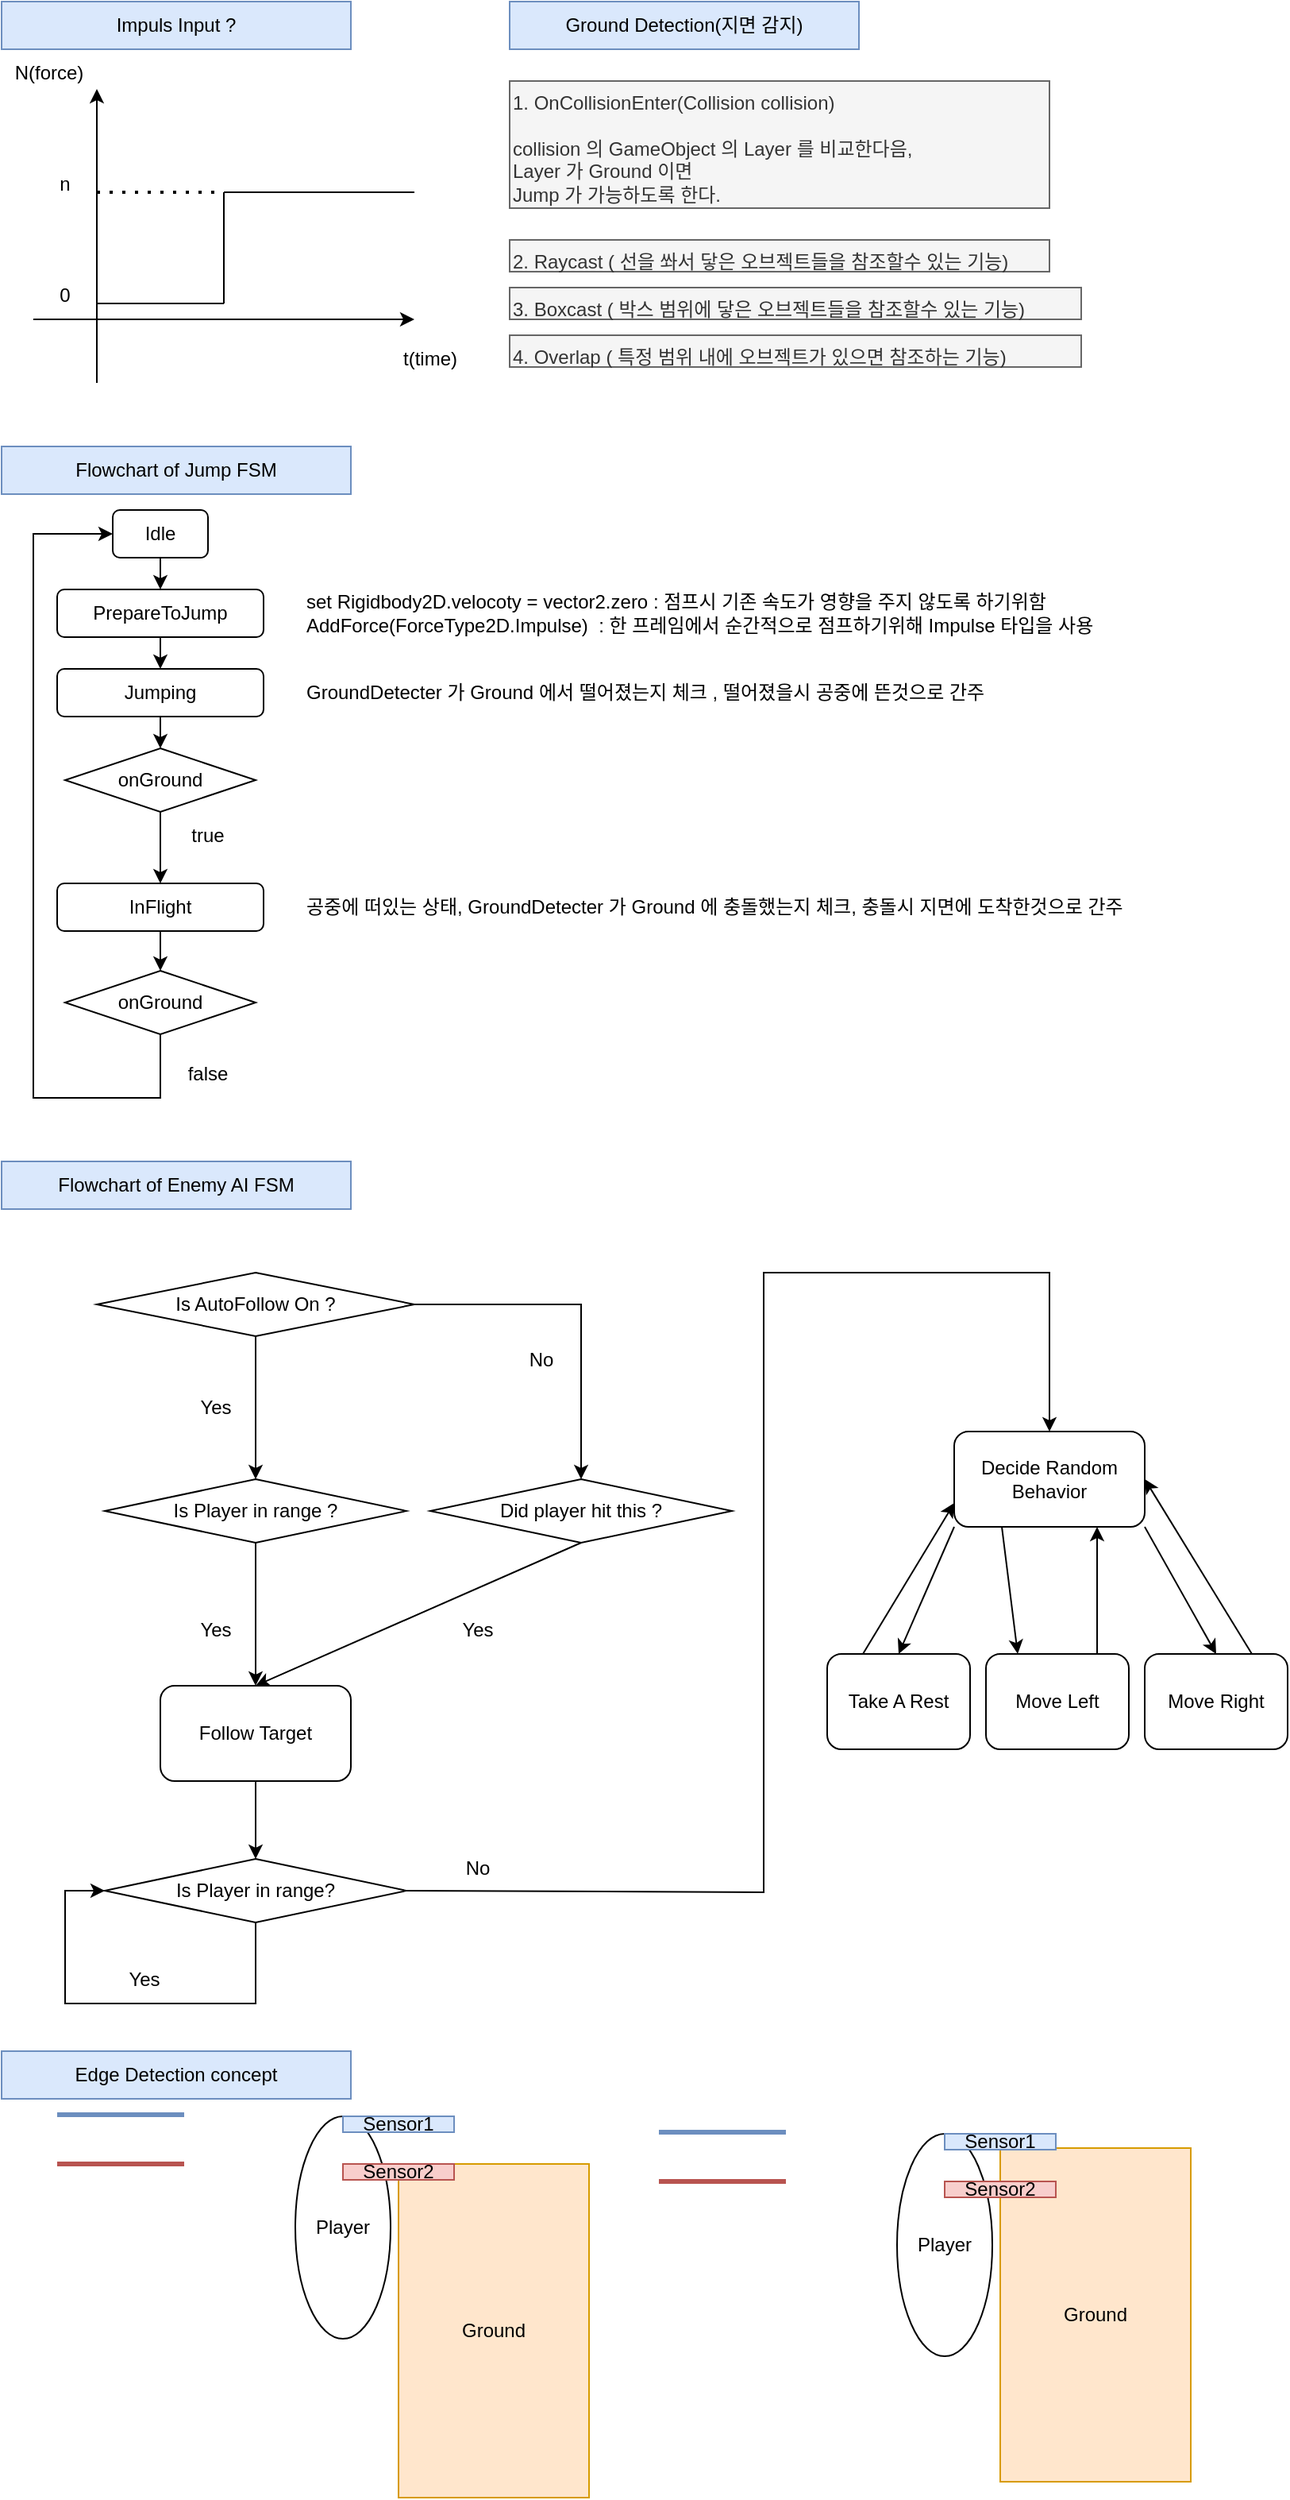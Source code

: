 <mxfile version="16.6.6" type="device"><diagram id="wQjHu4vyYs1USNd5s1AJ" name="Page-1"><mxGraphModel dx="920" dy="551" grid="1" gridSize="10" guides="1" tooltips="1" connect="1" arrows="1" fold="1" page="1" pageScale="1" pageWidth="827" pageHeight="1169" math="0" shadow="0"><root><mxCell id="0"/><mxCell id="1" parent="0"/><mxCell id="ewRqH9PuFAeKKGJxcFw_-1" value="Impuls Input ?" style="text;html=1;strokeColor=#6c8ebf;fillColor=#dae8fc;align=center;verticalAlign=middle;whiteSpace=wrap;rounded=0;" parent="1" vertex="1"><mxGeometry width="220" height="30" as="geometry"/></mxCell><mxCell id="ewRqH9PuFAeKKGJxcFw_-2" value="" style="endArrow=none;html=1;rounded=0;" parent="1" edge="1"><mxGeometry width="50" height="50" relative="1" as="geometry"><mxPoint x="140" y="120" as="sourcePoint"/><mxPoint x="260" y="120" as="targetPoint"/></mxGeometry></mxCell><mxCell id="ewRqH9PuFAeKKGJxcFw_-3" value="" style="endArrow=classic;html=1;rounded=0;" parent="1" edge="1"><mxGeometry width="50" height="50" relative="1" as="geometry"><mxPoint x="20" y="200" as="sourcePoint"/><mxPoint x="260" y="200" as="targetPoint"/></mxGeometry></mxCell><mxCell id="ewRqH9PuFAeKKGJxcFw_-4" value="" style="endArrow=classic;html=1;rounded=0;" parent="1" edge="1"><mxGeometry width="50" height="50" relative="1" as="geometry"><mxPoint x="60" y="240" as="sourcePoint"/><mxPoint x="60" y="55" as="targetPoint"/></mxGeometry></mxCell><mxCell id="ewRqH9PuFAeKKGJxcFw_-6" value="t(time)" style="text;html=1;strokeColor=none;fillColor=none;align=center;verticalAlign=middle;whiteSpace=wrap;rounded=0;" parent="1" vertex="1"><mxGeometry x="240" y="210" width="60" height="30" as="geometry"/></mxCell><mxCell id="ewRqH9PuFAeKKGJxcFw_-7" value="N(force)" style="text;html=1;strokeColor=none;fillColor=none;align=center;verticalAlign=middle;whiteSpace=wrap;rounded=0;" parent="1" vertex="1"><mxGeometry y="30" width="60" height="30" as="geometry"/></mxCell><mxCell id="ewRqH9PuFAeKKGJxcFw_-8" value="" style="endArrow=none;html=1;rounded=0;" parent="1" edge="1"><mxGeometry width="50" height="50" relative="1" as="geometry"><mxPoint x="60" y="190" as="sourcePoint"/><mxPoint x="140" y="190" as="targetPoint"/></mxGeometry></mxCell><mxCell id="ewRqH9PuFAeKKGJxcFw_-9" value="" style="endArrow=none;html=1;rounded=0;" parent="1" edge="1"><mxGeometry width="50" height="50" relative="1" as="geometry"><mxPoint x="140" y="120" as="sourcePoint"/><mxPoint x="140" y="190" as="targetPoint"/></mxGeometry></mxCell><mxCell id="ewRqH9PuFAeKKGJxcFw_-10" value="0" style="text;html=1;strokeColor=none;fillColor=none;align=center;verticalAlign=middle;whiteSpace=wrap;rounded=0;" parent="1" vertex="1"><mxGeometry x="10" y="170" width="60" height="30" as="geometry"/></mxCell><mxCell id="ewRqH9PuFAeKKGJxcFw_-11" value="n" style="text;html=1;strokeColor=none;fillColor=none;align=center;verticalAlign=middle;whiteSpace=wrap;rounded=0;" parent="1" vertex="1"><mxGeometry x="10" y="100" width="60" height="30" as="geometry"/></mxCell><mxCell id="ewRqH9PuFAeKKGJxcFw_-12" value="" style="endArrow=none;dashed=1;html=1;dashPattern=1 3;strokeWidth=2;rounded=0;" parent="1" edge="1"><mxGeometry width="50" height="50" relative="1" as="geometry"><mxPoint x="60" y="120" as="sourcePoint"/><mxPoint x="140" y="120" as="targetPoint"/></mxGeometry></mxCell><mxCell id="ewRqH9PuFAeKKGJxcFw_-13" value="Ground Detection(지면 감지)" style="text;html=1;strokeColor=#6c8ebf;fillColor=#dae8fc;align=center;verticalAlign=middle;whiteSpace=wrap;rounded=0;" parent="1" vertex="1"><mxGeometry x="320" width="220" height="30" as="geometry"/></mxCell><mxCell id="ewRqH9PuFAeKKGJxcFw_-14" value="1. OnCollisionEnter(Collision collision)&lt;br&gt;&lt;br&gt;collision 의 GameObject 의 Layer 를 비교한다음,&amp;nbsp;&lt;br&gt;Layer 가 Ground 이면&amp;nbsp;&lt;br&gt;Jump 가 가능하도록 한다.&lt;br&gt;" style="text;html=1;strokeColor=#666666;fillColor=#f5f5f5;align=left;verticalAlign=top;whiteSpace=wrap;rounded=0;fontColor=#333333;" parent="1" vertex="1"><mxGeometry x="320" y="50" width="340" height="80" as="geometry"/></mxCell><mxCell id="ewRqH9PuFAeKKGJxcFw_-15" value="2. Raycast ( 선을 쏴서 닿은 오브젝트들을 참조할수 있는 기능)" style="text;html=1;strokeColor=#666666;fillColor=#f5f5f5;align=left;verticalAlign=top;whiteSpace=wrap;rounded=0;fontColor=#333333;" parent="1" vertex="1"><mxGeometry x="320" y="150" width="340" height="20" as="geometry"/></mxCell><mxCell id="ewRqH9PuFAeKKGJxcFw_-16" value="3. Boxcast ( 박스 범위에 닿은 오브젝트들을 참조할수 있는 기능)" style="text;html=1;strokeColor=#666666;fillColor=#f5f5f5;align=left;verticalAlign=top;whiteSpace=wrap;rounded=0;fontColor=#333333;" parent="1" vertex="1"><mxGeometry x="320" y="180" width="360" height="20" as="geometry"/></mxCell><mxCell id="ewRqH9PuFAeKKGJxcFw_-17" value="4. Overlap ( 특정 범위 내에 오브젝트가 있으면 참조하는 기능)" style="text;html=1;strokeColor=#666666;fillColor=#f5f5f5;align=left;verticalAlign=top;whiteSpace=wrap;rounded=0;fontColor=#333333;" parent="1" vertex="1"><mxGeometry x="320" y="210" width="360" height="20" as="geometry"/></mxCell><mxCell id="9q5KllIXtuVaGeV35n1x-1" value="Flowchart of Jump FSM" style="text;html=1;strokeColor=#6c8ebf;fillColor=#dae8fc;align=center;verticalAlign=middle;whiteSpace=wrap;rounded=0;" parent="1" vertex="1"><mxGeometry y="280" width="220" height="30" as="geometry"/></mxCell><mxCell id="9q5KllIXtuVaGeV35n1x-2" value="Idle" style="rounded=1;whiteSpace=wrap;html=1;" parent="1" vertex="1"><mxGeometry x="70" y="320" width="60" height="30" as="geometry"/></mxCell><mxCell id="9q5KllIXtuVaGeV35n1x-3" value="PrepareToJump" style="rounded=1;whiteSpace=wrap;html=1;" parent="1" vertex="1"><mxGeometry x="35" y="370" width="130" height="30" as="geometry"/></mxCell><mxCell id="9q5KllIXtuVaGeV35n1x-4" value="Jumping" style="rounded=1;whiteSpace=wrap;html=1;" parent="1" vertex="1"><mxGeometry x="35" y="420" width="130" height="30" as="geometry"/></mxCell><mxCell id="9q5KllIXtuVaGeV35n1x-5" value="InFlight" style="rounded=1;whiteSpace=wrap;html=1;" parent="1" vertex="1"><mxGeometry x="35" y="555" width="130" height="30" as="geometry"/></mxCell><mxCell id="9q5KllIXtuVaGeV35n1x-6" value="set Rigidbody2D.velocoty = vector2.zero : 점프시 기존 속도가 영향을 주지 않도록 하기위함&lt;br&gt;AddForce(ForceType2D.Impulse)&amp;nbsp; : 한 프레임에서 순간적으로 점프하기위해 Impulse 타입을 사용" style="text;html=1;strokeColor=none;fillColor=none;align=left;verticalAlign=middle;whiteSpace=wrap;rounded=0;" parent="1" vertex="1"><mxGeometry x="190" y="370" width="555" height="30" as="geometry"/></mxCell><mxCell id="9q5KllIXtuVaGeV35n1x-7" value="GroundDetecter 가 Ground 에서 떨어졌는지 체크 , 떨어졌을시 공중에 뜬것으로 간주" style="text;html=1;strokeColor=none;fillColor=none;align=left;verticalAlign=middle;whiteSpace=wrap;rounded=0;" parent="1" vertex="1"><mxGeometry x="190" y="420" width="555" height="30" as="geometry"/></mxCell><mxCell id="9q5KllIXtuVaGeV35n1x-8" value="공중에 떠있는 상태, GroundDetecter 가 Ground 에 충돌했는지 체크, 충돌시 지면에 도착한것으로 간주" style="text;html=1;strokeColor=none;fillColor=none;align=left;verticalAlign=middle;whiteSpace=wrap;rounded=0;" parent="1" vertex="1"><mxGeometry x="190" y="555" width="555" height="30" as="geometry"/></mxCell><mxCell id="9q5KllIXtuVaGeV35n1x-9" value="" style="endArrow=classic;html=1;rounded=0;exitX=0.5;exitY=1;exitDx=0;exitDy=0;" parent="1" source="9q5KllIXtuVaGeV35n1x-2" target="9q5KllIXtuVaGeV35n1x-3" edge="1"><mxGeometry width="50" height="50" relative="1" as="geometry"><mxPoint x="330" y="510" as="sourcePoint"/><mxPoint x="380" y="460" as="targetPoint"/></mxGeometry></mxCell><mxCell id="9q5KllIXtuVaGeV35n1x-10" value="" style="endArrow=classic;html=1;rounded=0;exitX=0.5;exitY=1;exitDx=0;exitDy=0;entryX=0.5;entryY=0;entryDx=0;entryDy=0;" parent="1" source="9q5KllIXtuVaGeV35n1x-3" target="9q5KllIXtuVaGeV35n1x-4" edge="1"><mxGeometry width="50" height="50" relative="1" as="geometry"><mxPoint x="330" y="510" as="sourcePoint"/><mxPoint x="380" y="460" as="targetPoint"/></mxGeometry></mxCell><mxCell id="9q5KllIXtuVaGeV35n1x-11" value="onGround" style="rhombus;whiteSpace=wrap;html=1;" parent="1" vertex="1"><mxGeometry x="40" y="470" width="120" height="40" as="geometry"/></mxCell><mxCell id="9q5KllIXtuVaGeV35n1x-12" value="" style="endArrow=classic;html=1;rounded=0;exitX=0.5;exitY=1;exitDx=0;exitDy=0;entryX=0.5;entryY=0;entryDx=0;entryDy=0;" parent="1" source="9q5KllIXtuVaGeV35n1x-4" target="9q5KllIXtuVaGeV35n1x-11" edge="1"><mxGeometry width="50" height="50" relative="1" as="geometry"><mxPoint x="330" y="510" as="sourcePoint"/><mxPoint x="380" y="460" as="targetPoint"/></mxGeometry></mxCell><mxCell id="9q5KllIXtuVaGeV35n1x-13" value="" style="endArrow=classic;html=1;rounded=0;exitX=0.5;exitY=1;exitDx=0;exitDy=0;" parent="1" source="9q5KllIXtuVaGeV35n1x-11" target="9q5KllIXtuVaGeV35n1x-5" edge="1"><mxGeometry width="50" height="50" relative="1" as="geometry"><mxPoint x="330" y="510" as="sourcePoint"/><mxPoint x="380" y="460" as="targetPoint"/></mxGeometry></mxCell><mxCell id="9q5KllIXtuVaGeV35n1x-14" value="true" style="text;html=1;strokeColor=none;fillColor=none;align=center;verticalAlign=middle;whiteSpace=wrap;rounded=0;" parent="1" vertex="1"><mxGeometry x="100" y="510" width="60" height="30" as="geometry"/></mxCell><mxCell id="9q5KllIXtuVaGeV35n1x-15" value="onGround" style="rhombus;whiteSpace=wrap;html=1;" parent="1" vertex="1"><mxGeometry x="40" y="610" width="120" height="40" as="geometry"/></mxCell><mxCell id="9q5KllIXtuVaGeV35n1x-16" value="" style="endArrow=classic;html=1;rounded=0;exitX=0.5;exitY=1;exitDx=0;exitDy=0;" parent="1" source="9q5KllIXtuVaGeV35n1x-5" target="9q5KllIXtuVaGeV35n1x-15" edge="1"><mxGeometry width="50" height="50" relative="1" as="geometry"><mxPoint x="330" y="510" as="sourcePoint"/><mxPoint x="380" y="460" as="targetPoint"/></mxGeometry></mxCell><mxCell id="9q5KllIXtuVaGeV35n1x-17" value="false" style="text;html=1;strokeColor=none;fillColor=none;align=center;verticalAlign=middle;whiteSpace=wrap;rounded=0;" parent="1" vertex="1"><mxGeometry x="100" y="660" width="60" height="30" as="geometry"/></mxCell><mxCell id="9q5KllIXtuVaGeV35n1x-18" value="" style="endArrow=classic;html=1;rounded=0;exitX=0.5;exitY=1;exitDx=0;exitDy=0;entryX=0;entryY=0.5;entryDx=0;entryDy=0;" parent="1" source="9q5KllIXtuVaGeV35n1x-15" target="9q5KllIXtuVaGeV35n1x-2" edge="1"><mxGeometry width="50" height="50" relative="1" as="geometry"><mxPoint x="330" y="510" as="sourcePoint"/><mxPoint x="380" y="460" as="targetPoint"/><Array as="points"><mxPoint x="100" y="690"/><mxPoint x="20" y="690"/><mxPoint x="20" y="335"/></Array></mxGeometry></mxCell><mxCell id="rWqZfMDHqq8Dqo8j2jeD-1" value="Flowchart of Enemy AI FSM" style="text;html=1;strokeColor=#6c8ebf;fillColor=#dae8fc;align=center;verticalAlign=middle;whiteSpace=wrap;rounded=0;" parent="1" vertex="1"><mxGeometry y="730" width="220" height="30" as="geometry"/></mxCell><mxCell id="rWqZfMDHqq8Dqo8j2jeD-2" value="Take A Rest" style="rounded=1;whiteSpace=wrap;html=1;" parent="1" vertex="1"><mxGeometry x="520" y="1040" width="90" height="60" as="geometry"/></mxCell><mxCell id="rWqZfMDHqq8Dqo8j2jeD-3" value="Move Left" style="rounded=1;whiteSpace=wrap;html=1;" parent="1" vertex="1"><mxGeometry x="620" y="1040" width="90" height="60" as="geometry"/></mxCell><mxCell id="rWqZfMDHqq8Dqo8j2jeD-4" value="Move Right" style="rounded=1;whiteSpace=wrap;html=1;" parent="1" vertex="1"><mxGeometry x="720" y="1040" width="90" height="60" as="geometry"/></mxCell><mxCell id="rWqZfMDHqq8Dqo8j2jeD-5" value="Follow Target" style="rounded=1;whiteSpace=wrap;html=1;" parent="1" vertex="1"><mxGeometry x="100" y="1060" width="120" height="60" as="geometry"/></mxCell><mxCell id="rWqZfMDHqq8Dqo8j2jeD-6" value="Decide Random Behavior" style="rounded=1;whiteSpace=wrap;html=1;" parent="1" vertex="1"><mxGeometry x="600" y="900" width="120" height="60" as="geometry"/></mxCell><mxCell id="rWqZfMDHqq8Dqo8j2jeD-7" value="" style="endArrow=classic;html=1;rounded=0;exitX=0;exitY=1;exitDx=0;exitDy=0;entryX=0.5;entryY=0;entryDx=0;entryDy=0;" parent="1" source="rWqZfMDHqq8Dqo8j2jeD-6" target="rWqZfMDHqq8Dqo8j2jeD-2" edge="1"><mxGeometry width="50" height="50" relative="1" as="geometry"><mxPoint x="770" y="1080" as="sourcePoint"/><mxPoint x="820" y="1030" as="targetPoint"/></mxGeometry></mxCell><mxCell id="rWqZfMDHqq8Dqo8j2jeD-8" value="" style="endArrow=classic;html=1;rounded=0;exitX=0.25;exitY=1;exitDx=0;exitDy=0;" parent="1" source="rWqZfMDHqq8Dqo8j2jeD-6" edge="1"><mxGeometry width="50" height="50" relative="1" as="geometry"><mxPoint x="640" y="990" as="sourcePoint"/><mxPoint x="640" y="1040" as="targetPoint"/></mxGeometry></mxCell><mxCell id="rWqZfMDHqq8Dqo8j2jeD-9" value="" style="endArrow=classic;html=1;rounded=0;entryX=0.5;entryY=0;entryDx=0;entryDy=0;exitX=1;exitY=1;exitDx=0;exitDy=0;" parent="1" source="rWqZfMDHqq8Dqo8j2jeD-6" target="rWqZfMDHqq8Dqo8j2jeD-4" edge="1"><mxGeometry width="50" height="50" relative="1" as="geometry"><mxPoint x="670" y="970" as="sourcePoint"/><mxPoint x="670" y="1050" as="targetPoint"/></mxGeometry></mxCell><mxCell id="rWqZfMDHqq8Dqo8j2jeD-14" value="" style="endArrow=classic;html=1;rounded=0;entryX=0.75;entryY=1;entryDx=0;entryDy=0;" parent="1" target="rWqZfMDHqq8Dqo8j2jeD-6" edge="1"><mxGeometry width="50" height="50" relative="1" as="geometry"><mxPoint x="690" y="1040" as="sourcePoint"/><mxPoint x="690" y="1010" as="targetPoint"/></mxGeometry></mxCell><mxCell id="rWqZfMDHqq8Dqo8j2jeD-15" value="" style="endArrow=classic;html=1;rounded=0;exitX=0.25;exitY=0;exitDx=0;exitDy=0;entryX=0;entryY=0.75;entryDx=0;entryDy=0;" parent="1" source="rWqZfMDHqq8Dqo8j2jeD-2" target="rWqZfMDHqq8Dqo8j2jeD-6" edge="1"><mxGeometry width="50" height="50" relative="1" as="geometry"><mxPoint x="670" y="970" as="sourcePoint"/><mxPoint x="510" y="1050" as="targetPoint"/></mxGeometry></mxCell><mxCell id="rWqZfMDHqq8Dqo8j2jeD-17" value="" style="endArrow=classic;html=1;rounded=0;entryX=1;entryY=0.5;entryDx=0;entryDy=0;exitX=0.75;exitY=0;exitDx=0;exitDy=0;" parent="1" source="rWqZfMDHqq8Dqo8j2jeD-4" target="rWqZfMDHqq8Dqo8j2jeD-6" edge="1"><mxGeometry width="50" height="50" relative="1" as="geometry"><mxPoint x="730.0" y="970" as="sourcePoint"/><mxPoint x="830" y="1050" as="targetPoint"/></mxGeometry></mxCell><mxCell id="rWqZfMDHqq8Dqo8j2jeD-18" value="Is Player in range ?" style="rhombus;whiteSpace=wrap;html=1;" parent="1" vertex="1"><mxGeometry x="65" y="930" width="190" height="40" as="geometry"/></mxCell><mxCell id="rWqZfMDHqq8Dqo8j2jeD-19" value="Is AutoFollow On ?" style="rhombus;whiteSpace=wrap;html=1;" parent="1" vertex="1"><mxGeometry x="60" y="800" width="200" height="40" as="geometry"/></mxCell><mxCell id="rWqZfMDHqq8Dqo8j2jeD-20" style="edgeStyle=orthogonalEdgeStyle;rounded=0;orthogonalLoop=1;jettySize=auto;html=1;exitX=0.5;exitY=1;exitDx=0;exitDy=0;" parent="1" source="rWqZfMDHqq8Dqo8j2jeD-18" target="rWqZfMDHqq8Dqo8j2jeD-18" edge="1"><mxGeometry relative="1" as="geometry"/></mxCell><mxCell id="rWqZfMDHqq8Dqo8j2jeD-21" value="" style="endArrow=classic;html=1;rounded=0;exitX=0.5;exitY=1;exitDx=0;exitDy=0;" parent="1" source="rWqZfMDHqq8Dqo8j2jeD-19" target="rWqZfMDHqq8Dqo8j2jeD-18" edge="1"><mxGeometry width="50" height="50" relative="1" as="geometry"><mxPoint x="480" y="900" as="sourcePoint"/><mxPoint x="480" y="980" as="targetPoint"/></mxGeometry></mxCell><mxCell id="rWqZfMDHqq8Dqo8j2jeD-22" value="" style="endArrow=classic;html=1;rounded=0;exitX=0.5;exitY=1;exitDx=0;exitDy=0;" parent="1" source="rWqZfMDHqq8Dqo8j2jeD-18" target="rWqZfMDHqq8Dqo8j2jeD-5" edge="1"><mxGeometry width="50" height="50" relative="1" as="geometry"><mxPoint x="170" y="850" as="sourcePoint"/><mxPoint x="170" y="940" as="targetPoint"/></mxGeometry></mxCell><mxCell id="rWqZfMDHqq8Dqo8j2jeD-24" value="Yes" style="text;html=1;strokeColor=none;fillColor=none;align=center;verticalAlign=middle;whiteSpace=wrap;rounded=0;" parent="1" vertex="1"><mxGeometry x="105" y="870" width="60" height="30" as="geometry"/></mxCell><mxCell id="rWqZfMDHqq8Dqo8j2jeD-25" value="Yes" style="text;html=1;strokeColor=none;fillColor=none;align=center;verticalAlign=middle;whiteSpace=wrap;rounded=0;" parent="1" vertex="1"><mxGeometry x="105" y="1010" width="60" height="30" as="geometry"/></mxCell><mxCell id="rWqZfMDHqq8Dqo8j2jeD-26" value="" style="endArrow=classic;html=1;rounded=0;exitX=1;exitY=0.5;exitDx=0;exitDy=0;entryX=0.5;entryY=0;entryDx=0;entryDy=0;" parent="1" source="rWqZfMDHqq8Dqo8j2jeD-19" target="rWqZfMDHqq8Dqo8j2jeD-27" edge="1"><mxGeometry width="50" height="50" relative="1" as="geometry"><mxPoint x="170" y="850" as="sourcePoint"/><mxPoint x="320" y="890" as="targetPoint"/><Array as="points"><mxPoint x="365" y="820"/></Array></mxGeometry></mxCell><mxCell id="rWqZfMDHqq8Dqo8j2jeD-27" value="Did player hit this ?" style="rhombus;whiteSpace=wrap;html=1;" parent="1" vertex="1"><mxGeometry x="270" y="930" width="190" height="40" as="geometry"/></mxCell><mxCell id="rWqZfMDHqq8Dqo8j2jeD-28" value="" style="endArrow=classic;html=1;rounded=0;exitX=0.5;exitY=1;exitDx=0;exitDy=0;entryX=0.5;entryY=0;entryDx=0;entryDy=0;" parent="1" source="rWqZfMDHqq8Dqo8j2jeD-27" target="rWqZfMDHqq8Dqo8j2jeD-5" edge="1"><mxGeometry width="50" height="50" relative="1" as="geometry"><mxPoint x="170" y="980" as="sourcePoint"/><mxPoint x="170" y="1070" as="targetPoint"/></mxGeometry></mxCell><mxCell id="rWqZfMDHqq8Dqo8j2jeD-29" value="Yes" style="text;html=1;strokeColor=none;fillColor=none;align=center;verticalAlign=middle;whiteSpace=wrap;rounded=0;" parent="1" vertex="1"><mxGeometry x="270" y="1010" width="60" height="30" as="geometry"/></mxCell><mxCell id="rWqZfMDHqq8Dqo8j2jeD-30" value="Is Player in range?" style="rhombus;whiteSpace=wrap;html=1;" parent="1" vertex="1"><mxGeometry x="65" y="1169" width="190" height="40" as="geometry"/></mxCell><mxCell id="rWqZfMDHqq8Dqo8j2jeD-31" value="" style="endArrow=classic;html=1;rounded=0;exitX=0.5;exitY=1;exitDx=0;exitDy=0;entryX=0.5;entryY=0;entryDx=0;entryDy=0;" parent="1" source="rWqZfMDHqq8Dqo8j2jeD-5" target="rWqZfMDHqq8Dqo8j2jeD-30" edge="1"><mxGeometry width="50" height="50" relative="1" as="geometry"><mxPoint x="375.0" y="980" as="sourcePoint"/><mxPoint x="170" y="1070" as="targetPoint"/></mxGeometry></mxCell><mxCell id="rWqZfMDHqq8Dqo8j2jeD-32" value="" style="endArrow=classic;html=1;rounded=0;exitX=1;exitY=0.5;exitDx=0;exitDy=0;entryX=0.5;entryY=0;entryDx=0;entryDy=0;" parent="1" source="rWqZfMDHqq8Dqo8j2jeD-30" target="rWqZfMDHqq8Dqo8j2jeD-6" edge="1"><mxGeometry width="50" height="50" relative="1" as="geometry"><mxPoint x="375.0" y="980" as="sourcePoint"/><mxPoint x="170" y="1070" as="targetPoint"/><Array as="points"><mxPoint x="480" y="1190"/><mxPoint x="480" y="800"/><mxPoint x="660" y="800"/></Array></mxGeometry></mxCell><mxCell id="rWqZfMDHqq8Dqo8j2jeD-33" value="No" style="text;html=1;strokeColor=none;fillColor=none;align=center;verticalAlign=middle;whiteSpace=wrap;rounded=0;" parent="1" vertex="1"><mxGeometry x="310" y="840" width="60" height="30" as="geometry"/></mxCell><mxCell id="rWqZfMDHqq8Dqo8j2jeD-34" value="No" style="text;html=1;strokeColor=none;fillColor=none;align=center;verticalAlign=middle;whiteSpace=wrap;rounded=0;" parent="1" vertex="1"><mxGeometry x="270" y="1160" width="60" height="30" as="geometry"/></mxCell><mxCell id="rWqZfMDHqq8Dqo8j2jeD-35" style="edgeStyle=orthogonalEdgeStyle;rounded=0;orthogonalLoop=1;jettySize=auto;html=1;exitX=0.5;exitY=1;exitDx=0;exitDy=0;entryX=0;entryY=0.5;entryDx=0;entryDy=0;" parent="1" source="rWqZfMDHqq8Dqo8j2jeD-30" target="rWqZfMDHqq8Dqo8j2jeD-30" edge="1"><mxGeometry relative="1" as="geometry"><Array as="points"><mxPoint x="160" y="1260"/><mxPoint x="40" y="1260"/><mxPoint x="40" y="1189"/></Array></mxGeometry></mxCell><mxCell id="rWqZfMDHqq8Dqo8j2jeD-36" value="Yes" style="text;html=1;strokeColor=none;fillColor=none;align=center;verticalAlign=middle;whiteSpace=wrap;rounded=0;" parent="1" vertex="1"><mxGeometry x="60" y="1230" width="60" height="30" as="geometry"/></mxCell><mxCell id="55DCitE1tNqbse4wcsB0-2" value="Player" style="ellipse;whiteSpace=wrap;html=1;" parent="1" vertex="1"><mxGeometry x="185" y="1331" width="60" height="140" as="geometry"/></mxCell><mxCell id="55DCitE1tNqbse4wcsB0-3" value="Ground" style="rounded=0;whiteSpace=wrap;html=1;fillColor=#ffe6cc;strokeColor=#d79b00;" parent="1" vertex="1"><mxGeometry x="250" y="1361" width="120" height="210" as="geometry"/></mxCell><mxCell id="55DCitE1tNqbse4wcsB0-4" value="Sensor1" style="rounded=0;whiteSpace=wrap;html=1;fillColor=#dae8fc;strokeColor=#6c8ebf;" parent="1" vertex="1"><mxGeometry x="215" y="1331" width="70" height="10" as="geometry"/></mxCell><mxCell id="55DCitE1tNqbse4wcsB0-5" value="Sensor2" style="rounded=0;whiteSpace=wrap;html=1;fillColor=#f8cecc;strokeColor=#b85450;" parent="1" vertex="1"><mxGeometry x="215" y="1361" width="70" height="10" as="geometry"/></mxCell><mxCell id="55DCitE1tNqbse4wcsB0-6" value="" style="endArrow=none;html=1;rounded=0;fillColor=#f8cecc;strokeColor=#b85450;strokeWidth=3;" parent="1" edge="1"><mxGeometry width="50" height="50" relative="1" as="geometry"><mxPoint x="115" y="1361" as="sourcePoint"/><mxPoint x="35" y="1361" as="targetPoint"/></mxGeometry></mxCell><mxCell id="55DCitE1tNqbse4wcsB0-7" value="" style="endArrow=none;html=1;rounded=0;fillColor=#dae8fc;strokeColor=#6c8ebf;strokeWidth=3;" parent="1" edge="1"><mxGeometry width="50" height="50" relative="1" as="geometry"><mxPoint x="115" y="1330" as="sourcePoint"/><mxPoint x="35" y="1330" as="targetPoint"/></mxGeometry></mxCell><mxCell id="55DCitE1tNqbse4wcsB0-9" value="Edge Detection concept" style="text;html=1;strokeColor=#6c8ebf;fillColor=#dae8fc;align=center;verticalAlign=middle;whiteSpace=wrap;rounded=0;" parent="1" vertex="1"><mxGeometry y="1290" width="220" height="30" as="geometry"/></mxCell><mxCell id="kJHKgXIDhmjY4T1b6799-1" value="Player" style="ellipse;whiteSpace=wrap;html=1;" vertex="1" parent="1"><mxGeometry x="564" y="1342" width="60" height="140" as="geometry"/></mxCell><mxCell id="kJHKgXIDhmjY4T1b6799-2" value="Ground" style="rounded=0;whiteSpace=wrap;html=1;fillColor=#ffe6cc;strokeColor=#d79b00;" vertex="1" parent="1"><mxGeometry x="629" y="1351" width="120" height="210" as="geometry"/></mxCell><mxCell id="kJHKgXIDhmjY4T1b6799-3" value="Sensor1" style="rounded=0;whiteSpace=wrap;html=1;fillColor=#dae8fc;strokeColor=#6c8ebf;" vertex="1" parent="1"><mxGeometry x="594" y="1342" width="70" height="10" as="geometry"/></mxCell><mxCell id="kJHKgXIDhmjY4T1b6799-4" value="Sensor2" style="rounded=0;whiteSpace=wrap;html=1;fillColor=#f8cecc;strokeColor=#b85450;" vertex="1" parent="1"><mxGeometry x="594" y="1372" width="70" height="10" as="geometry"/></mxCell><mxCell id="kJHKgXIDhmjY4T1b6799-5" value="" style="endArrow=none;html=1;rounded=0;fillColor=#f8cecc;strokeColor=#b85450;strokeWidth=3;" edge="1" parent="1"><mxGeometry width="50" height="50" relative="1" as="geometry"><mxPoint x="494" y="1372" as="sourcePoint"/><mxPoint x="414" y="1372" as="targetPoint"/></mxGeometry></mxCell><mxCell id="kJHKgXIDhmjY4T1b6799-6" value="" style="endArrow=none;html=1;rounded=0;fillColor=#dae8fc;strokeColor=#6c8ebf;strokeWidth=3;" edge="1" parent="1"><mxGeometry width="50" height="50" relative="1" as="geometry"><mxPoint x="494" y="1341" as="sourcePoint"/><mxPoint x="414" y="1341" as="targetPoint"/></mxGeometry></mxCell></root></mxGraphModel></diagram></mxfile>